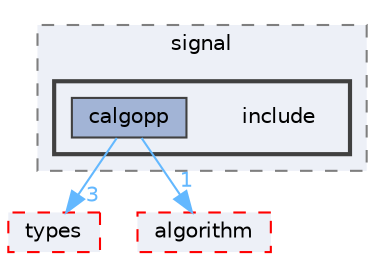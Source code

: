 digraph "lib/signal/include"
{
 // LATEX_PDF_SIZE
  bgcolor="transparent";
  edge [fontname=Helvetica,fontsize=10,labelfontname=Helvetica,labelfontsize=10];
  node [fontname=Helvetica,fontsize=10,shape=box,height=0.2,width=0.4];
  compound=true
  subgraph clusterdir_85595cb542db97c92303133db6d9ba0a {
    graph [ bgcolor="#edf0f7", pencolor="grey50", label="signal", fontname=Helvetica,fontsize=10 style="filled,dashed", URL="dir_85595cb542db97c92303133db6d9ba0a.html",tooltip=""]
  subgraph clusterdir_ce9793416a06fc10dc2fdb3e3d7ba24b {
    graph [ bgcolor="#edf0f7", pencolor="grey25", label="", fontname=Helvetica,fontsize=10 style="filled,bold", URL="dir_ce9793416a06fc10dc2fdb3e3d7ba24b.html",tooltip=""]
    dir_ce9793416a06fc10dc2fdb3e3d7ba24b [shape=plaintext, label="include"];
  dir_d26ecec07bd4dbf94ab891152eb0493d [label="calgopp", fillcolor="#a2b4d6", color="grey25", style="filled", URL="dir_d26ecec07bd4dbf94ab891152eb0493d.html",tooltip=""];
  }
  }
  dir_560694f03ee5bf1136d79e4f1ca1ca37 [label="types", fillcolor="#edf0f7", color="red", style="filled,dashed", URL="dir_560694f03ee5bf1136d79e4f1ca1ca37.html",tooltip=""];
  dir_f5dd86dbd9583e7b6fc3983d3949da68 [label="algorithm", fillcolor="#edf0f7", color="red", style="filled,dashed", URL="dir_f5dd86dbd9583e7b6fc3983d3949da68.html",tooltip=""];
  dir_d26ecec07bd4dbf94ab891152eb0493d->dir_560694f03ee5bf1136d79e4f1ca1ca37 [headlabel="3", labeldistance=1.5 headhref="dir_000003_000012.html" color="steelblue1" fontcolor="steelblue1"];
  dir_d26ecec07bd4dbf94ab891152eb0493d->dir_f5dd86dbd9583e7b6fc3983d3949da68 [headlabel="1", labeldistance=1.5 headhref="dir_000003_000000.html" color="steelblue1" fontcolor="steelblue1"];
}
